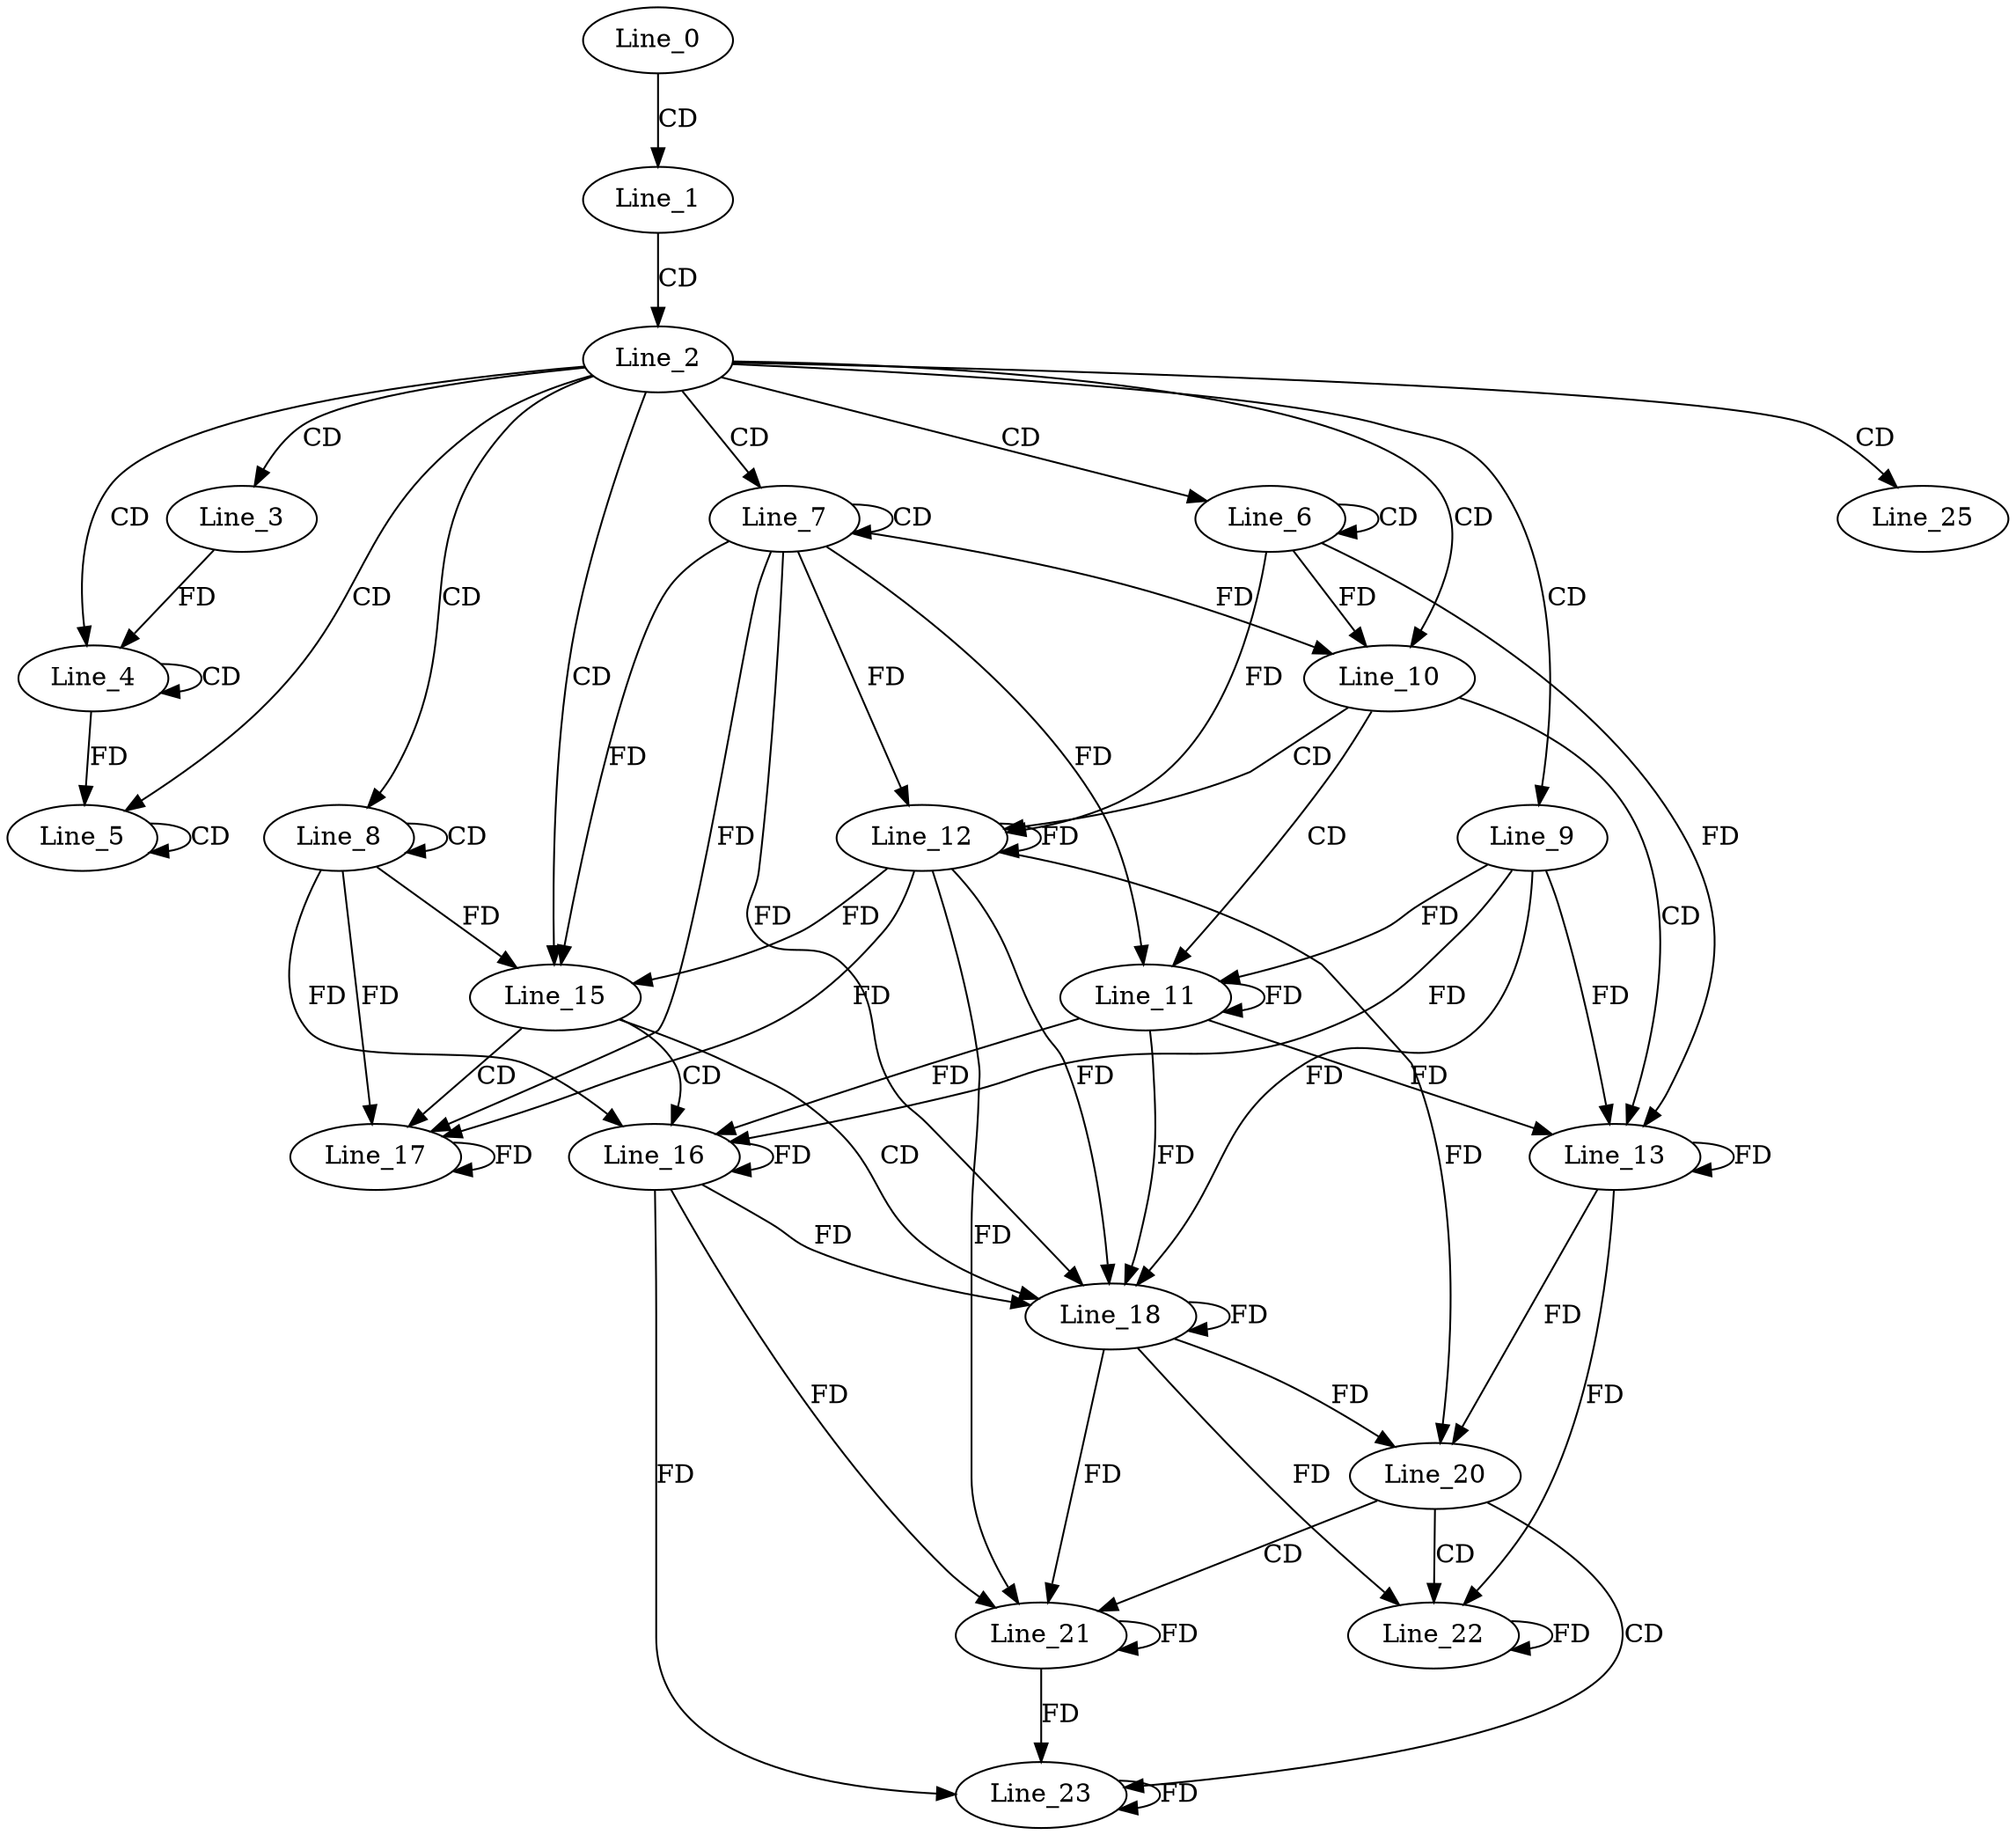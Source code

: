 digraph G {
  Line_0;
  Line_1;
  Line_2;
  Line_3;
  Line_4;
  Line_4;
  Line_5;
  Line_5;
  Line_6;
  Line_6;
  Line_7;
  Line_7;
  Line_8;
  Line_8;
  Line_9;
  Line_10;
  Line_11;
  Line_12;
  Line_13;
  Line_15;
  Line_16;
  Line_17;
  Line_18;
  Line_20;
  Line_21;
  Line_22;
  Line_23;
  Line_25;
  Line_0 -> Line_1 [ label="CD" ];
  Line_1 -> Line_2 [ label="CD" ];
  Line_2 -> Line_3 [ label="CD" ];
  Line_2 -> Line_4 [ label="CD" ];
  Line_4 -> Line_4 [ label="CD" ];
  Line_3 -> Line_4 [ label="FD" ];
  Line_2 -> Line_5 [ label="CD" ];
  Line_5 -> Line_5 [ label="CD" ];
  Line_4 -> Line_5 [ label="FD" ];
  Line_2 -> Line_6 [ label="CD" ];
  Line_6 -> Line_6 [ label="CD" ];
  Line_2 -> Line_7 [ label="CD" ];
  Line_7 -> Line_7 [ label="CD" ];
  Line_2 -> Line_8 [ label="CD" ];
  Line_8 -> Line_8 [ label="CD" ];
  Line_2 -> Line_9 [ label="CD" ];
  Line_2 -> Line_10 [ label="CD" ];
  Line_6 -> Line_10 [ label="FD" ];
  Line_7 -> Line_10 [ label="FD" ];
  Line_10 -> Line_11 [ label="CD" ];
  Line_9 -> Line_11 [ label="FD" ];
  Line_11 -> Line_11 [ label="FD" ];
  Line_7 -> Line_11 [ label="FD" ];
  Line_10 -> Line_12 [ label="CD" ];
  Line_7 -> Line_12 [ label="FD" ];
  Line_12 -> Line_12 [ label="FD" ];
  Line_6 -> Line_12 [ label="FD" ];
  Line_10 -> Line_13 [ label="CD" ];
  Line_6 -> Line_13 [ label="FD" ];
  Line_13 -> Line_13 [ label="FD" ];
  Line_9 -> Line_13 [ label="FD" ];
  Line_11 -> Line_13 [ label="FD" ];
  Line_2 -> Line_15 [ label="CD" ];
  Line_7 -> Line_15 [ label="FD" ];
  Line_12 -> Line_15 [ label="FD" ];
  Line_8 -> Line_15 [ label="FD" ];
  Line_15 -> Line_16 [ label="CD" ];
  Line_9 -> Line_16 [ label="FD" ];
  Line_11 -> Line_16 [ label="FD" ];
  Line_16 -> Line_16 [ label="FD" ];
  Line_8 -> Line_16 [ label="FD" ];
  Line_15 -> Line_17 [ label="CD" ];
  Line_8 -> Line_17 [ label="FD" ];
  Line_17 -> Line_17 [ label="FD" ];
  Line_7 -> Line_17 [ label="FD" ];
  Line_12 -> Line_17 [ label="FD" ];
  Line_15 -> Line_18 [ label="CD" ];
  Line_7 -> Line_18 [ label="FD" ];
  Line_12 -> Line_18 [ label="FD" ];
  Line_18 -> Line_18 [ label="FD" ];
  Line_9 -> Line_18 [ label="FD" ];
  Line_11 -> Line_18 [ label="FD" ];
  Line_16 -> Line_18 [ label="FD" ];
  Line_13 -> Line_20 [ label="FD" ];
  Line_12 -> Line_20 [ label="FD" ];
  Line_18 -> Line_20 [ label="FD" ];
  Line_20 -> Line_21 [ label="CD" ];
  Line_16 -> Line_21 [ label="FD" ];
  Line_21 -> Line_21 [ label="FD" ];
  Line_12 -> Line_21 [ label="FD" ];
  Line_18 -> Line_21 [ label="FD" ];
  Line_20 -> Line_22 [ label="CD" ];
  Line_18 -> Line_22 [ label="FD" ];
  Line_22 -> Line_22 [ label="FD" ];
  Line_13 -> Line_22 [ label="FD" ];
  Line_20 -> Line_23 [ label="CD" ];
  Line_23 -> Line_23 [ label="FD" ];
  Line_16 -> Line_23 [ label="FD" ];
  Line_21 -> Line_23 [ label="FD" ];
  Line_2 -> Line_25 [ label="CD" ];
}
